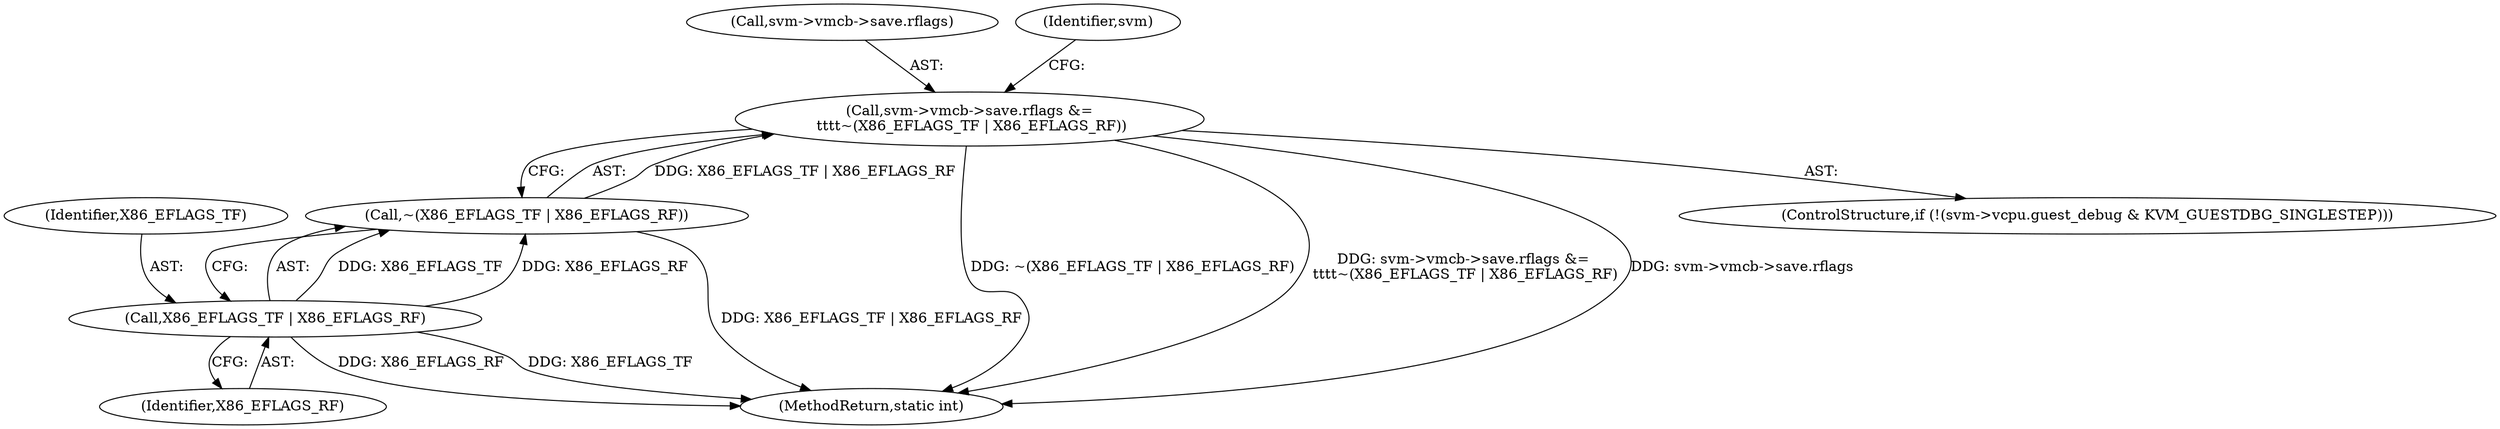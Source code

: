 digraph "0_linux_cbdb967af3d54993f5814f1cee0ed311a055377d@pointer" {
"1000155" [label="(Call,svm->vmcb->save.rflags &=\n \t\t\t\t~(X86_EFLAGS_TF | X86_EFLAGS_RF))"];
"1000163" [label="(Call,~(X86_EFLAGS_TF | X86_EFLAGS_RF))"];
"1000164" [label="(Call,X86_EFLAGS_TF | X86_EFLAGS_RF)"];
"1000221" [label="(MethodReturn,static int)"];
"1000164" [label="(Call,X86_EFLAGS_TF | X86_EFLAGS_RF)"];
"1000156" [label="(Call,svm->vmcb->save.rflags)"];
"1000146" [label="(ControlStructure,if (!(svm->vcpu.guest_debug & KVM_GUESTDBG_SINGLESTEP)))"];
"1000165" [label="(Identifier,X86_EFLAGS_TF)"];
"1000155" [label="(Call,svm->vmcb->save.rflags &=\n \t\t\t\t~(X86_EFLAGS_TF | X86_EFLAGS_RF))"];
"1000171" [label="(Identifier,svm)"];
"1000163" [label="(Call,~(X86_EFLAGS_TF | X86_EFLAGS_RF))"];
"1000166" [label="(Identifier,X86_EFLAGS_RF)"];
"1000155" -> "1000146"  [label="AST: "];
"1000155" -> "1000163"  [label="CFG: "];
"1000156" -> "1000155"  [label="AST: "];
"1000163" -> "1000155"  [label="AST: "];
"1000171" -> "1000155"  [label="CFG: "];
"1000155" -> "1000221"  [label="DDG: ~(X86_EFLAGS_TF | X86_EFLAGS_RF)"];
"1000155" -> "1000221"  [label="DDG: svm->vmcb->save.rflags &=\n \t\t\t\t~(X86_EFLAGS_TF | X86_EFLAGS_RF)"];
"1000155" -> "1000221"  [label="DDG: svm->vmcb->save.rflags"];
"1000163" -> "1000155"  [label="DDG: X86_EFLAGS_TF | X86_EFLAGS_RF"];
"1000163" -> "1000164"  [label="CFG: "];
"1000164" -> "1000163"  [label="AST: "];
"1000163" -> "1000221"  [label="DDG: X86_EFLAGS_TF | X86_EFLAGS_RF"];
"1000164" -> "1000163"  [label="DDG: X86_EFLAGS_TF"];
"1000164" -> "1000163"  [label="DDG: X86_EFLAGS_RF"];
"1000164" -> "1000166"  [label="CFG: "];
"1000165" -> "1000164"  [label="AST: "];
"1000166" -> "1000164"  [label="AST: "];
"1000164" -> "1000221"  [label="DDG: X86_EFLAGS_RF"];
"1000164" -> "1000221"  [label="DDG: X86_EFLAGS_TF"];
}
